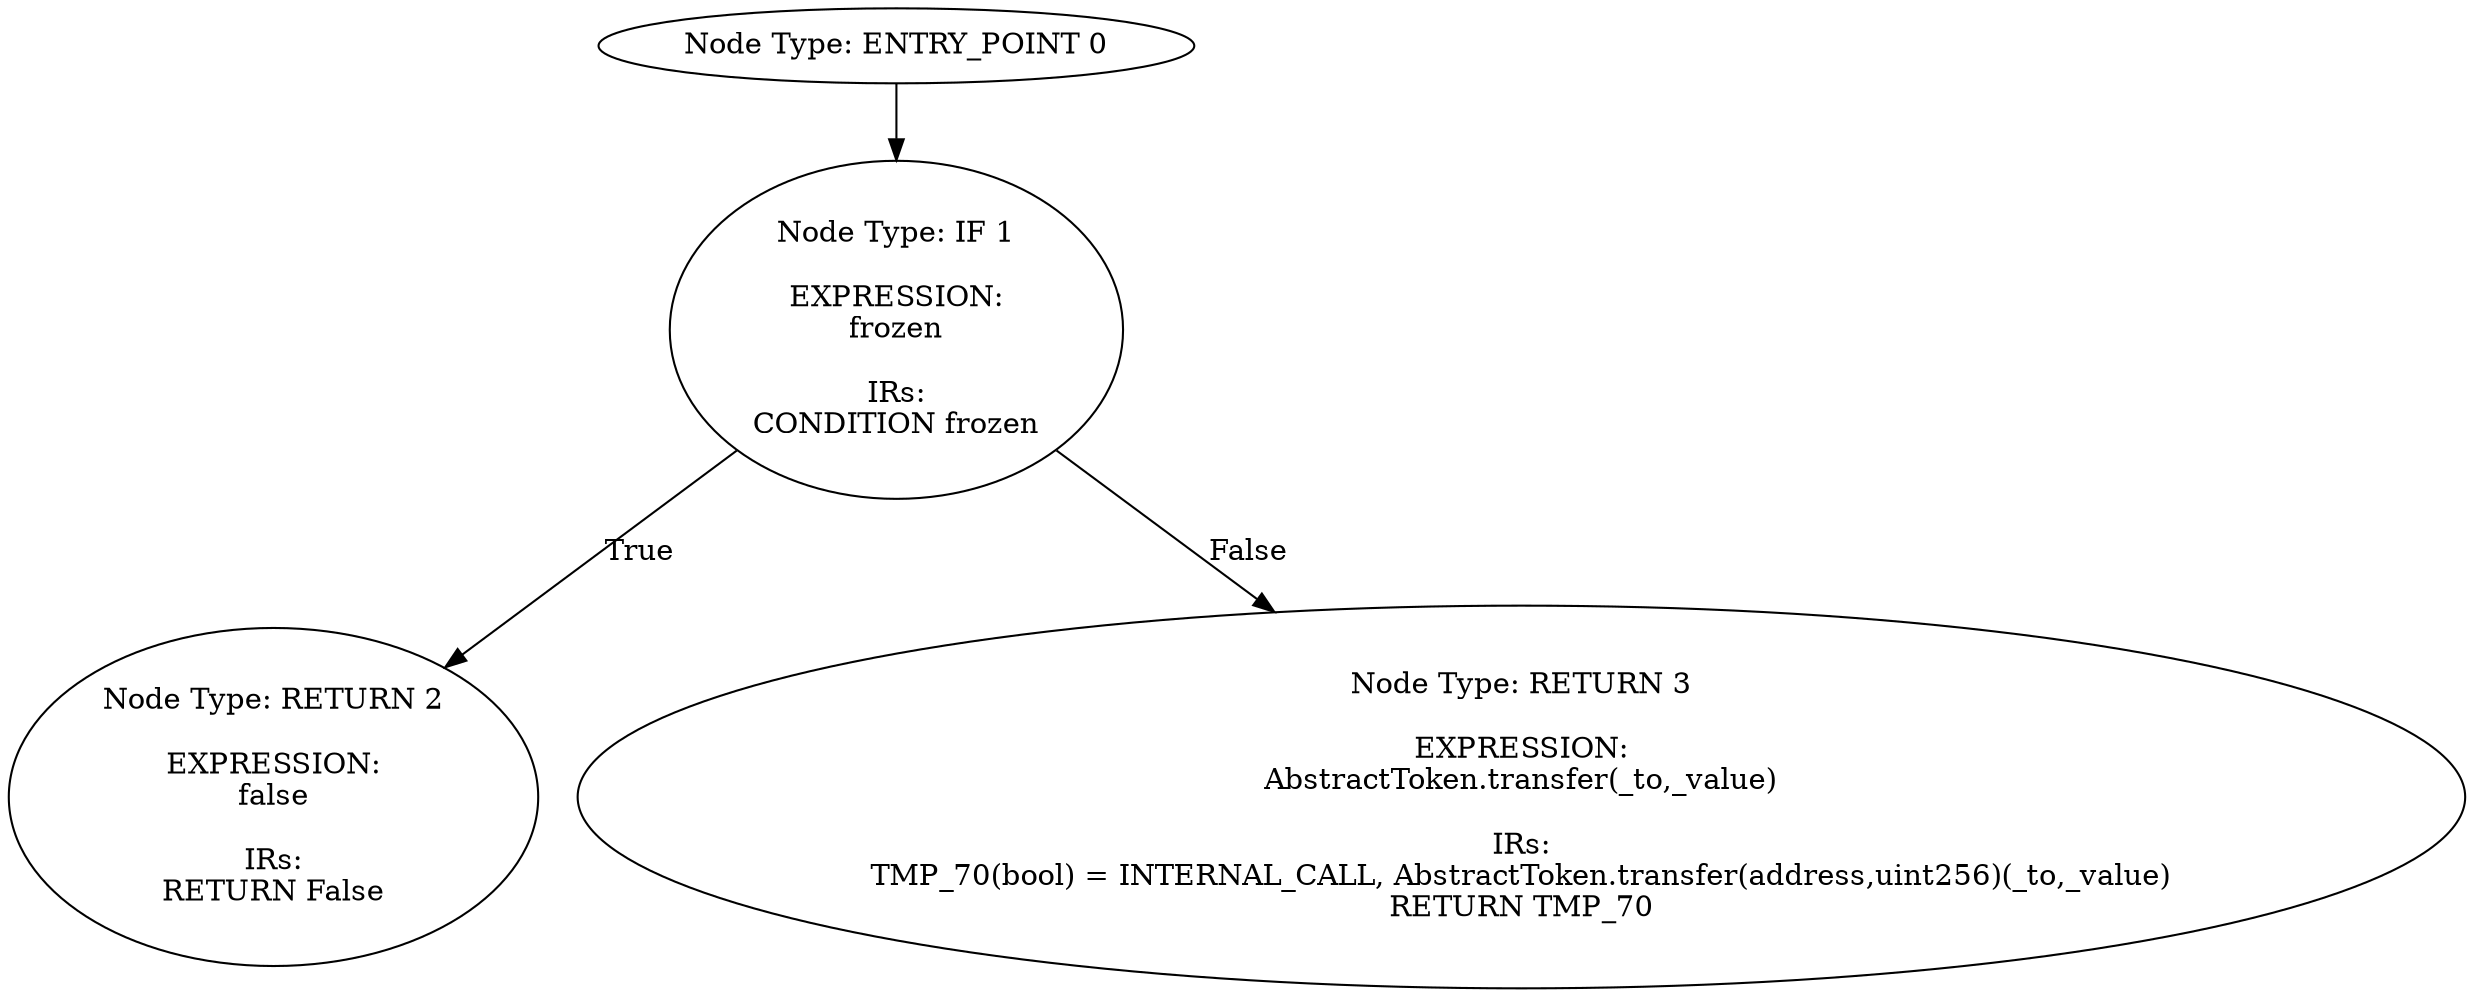 digraph{
0[label="Node Type: ENTRY_POINT 0
"];
0->1;
1[label="Node Type: IF 1

EXPRESSION:
frozen

IRs:
CONDITION frozen"];
1->2[label="True"];
1->3[label="False"];
2[label="Node Type: RETURN 2

EXPRESSION:
false

IRs:
RETURN False"];
3[label="Node Type: RETURN 3

EXPRESSION:
AbstractToken.transfer(_to,_value)

IRs:
TMP_70(bool) = INTERNAL_CALL, AbstractToken.transfer(address,uint256)(_to,_value)
RETURN TMP_70"];
}
